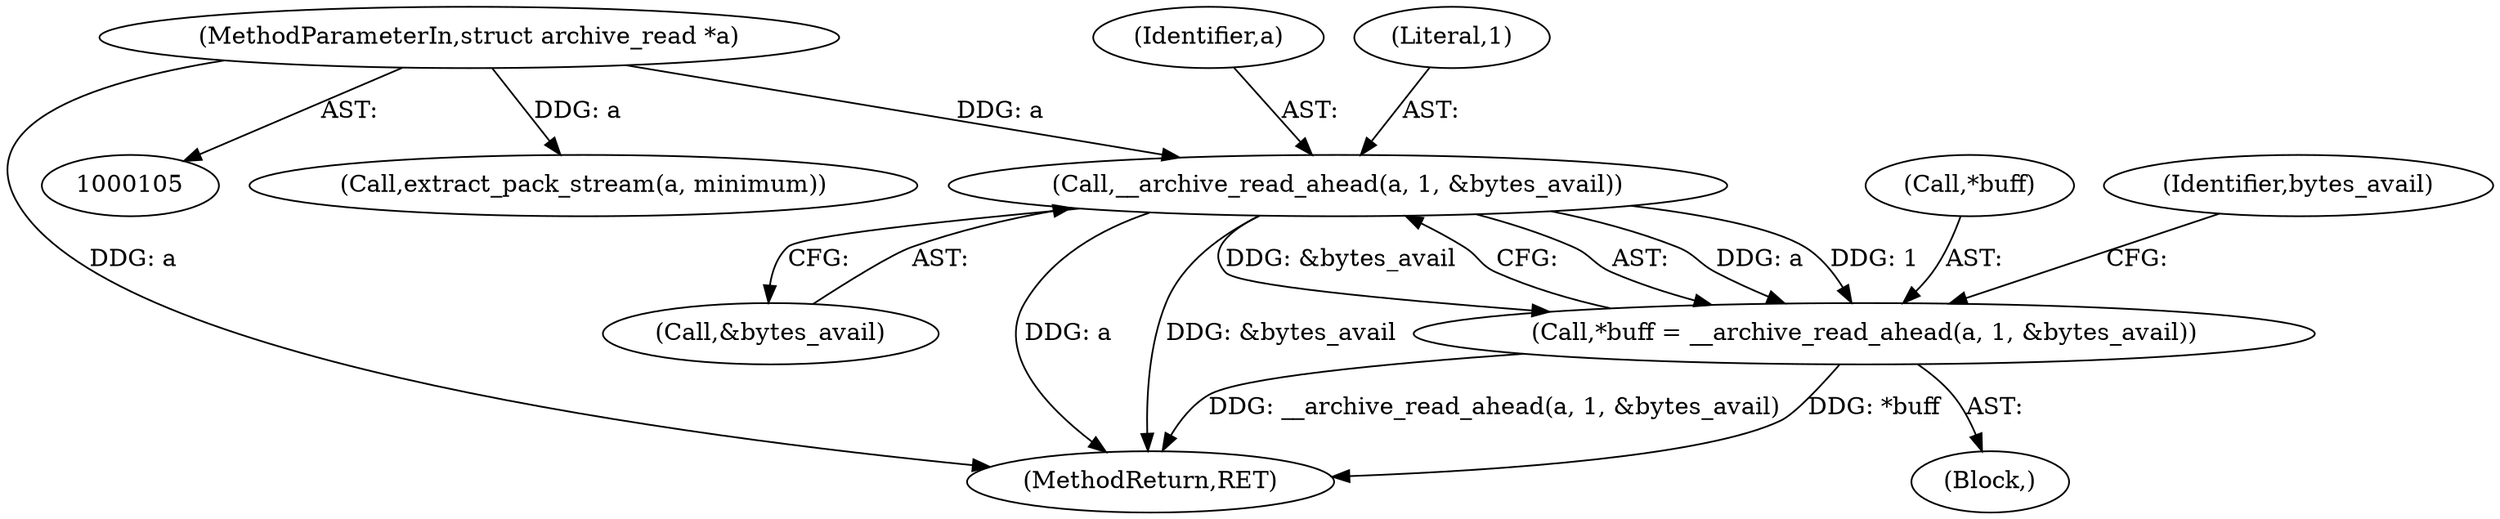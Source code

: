 digraph "1_libarchive_65a23f5dbee4497064e9bb467f81138a62b0dae1@del" {
"1000141" [label="(Call,__archive_read_ahead(a, 1, &bytes_avail))"];
"1000106" [label="(MethodParameterIn,struct archive_read *a)"];
"1000138" [label="(Call,*buff = __archive_read_ahead(a, 1, &bytes_avail))"];
"1000139" [label="(Call,*buff)"];
"1000106" [label="(MethodParameterIn,struct archive_read *a)"];
"1000219" [label="(Call,extract_pack_stream(a, minimum))"];
"1000144" [label="(Call,&bytes_avail)"];
"1000148" [label="(Identifier,bytes_avail)"];
"1000142" [label="(Identifier,a)"];
"1000143" [label="(Literal,1)"];
"1000141" [label="(Call,__archive_read_ahead(a, 1, &bytes_avail))"];
"1000262" [label="(MethodReturn,RET)"];
"1000138" [label="(Call,*buff = __archive_read_ahead(a, 1, &bytes_avail))"];
"1000137" [label="(Block,)"];
"1000141" -> "1000138"  [label="AST: "];
"1000141" -> "1000144"  [label="CFG: "];
"1000142" -> "1000141"  [label="AST: "];
"1000143" -> "1000141"  [label="AST: "];
"1000144" -> "1000141"  [label="AST: "];
"1000138" -> "1000141"  [label="CFG: "];
"1000141" -> "1000262"  [label="DDG: a"];
"1000141" -> "1000262"  [label="DDG: &bytes_avail"];
"1000141" -> "1000138"  [label="DDG: a"];
"1000141" -> "1000138"  [label="DDG: 1"];
"1000141" -> "1000138"  [label="DDG: &bytes_avail"];
"1000106" -> "1000141"  [label="DDG: a"];
"1000106" -> "1000105"  [label="AST: "];
"1000106" -> "1000262"  [label="DDG: a"];
"1000106" -> "1000219"  [label="DDG: a"];
"1000138" -> "1000137"  [label="AST: "];
"1000139" -> "1000138"  [label="AST: "];
"1000148" -> "1000138"  [label="CFG: "];
"1000138" -> "1000262"  [label="DDG: __archive_read_ahead(a, 1, &bytes_avail)"];
"1000138" -> "1000262"  [label="DDG: *buff"];
}
